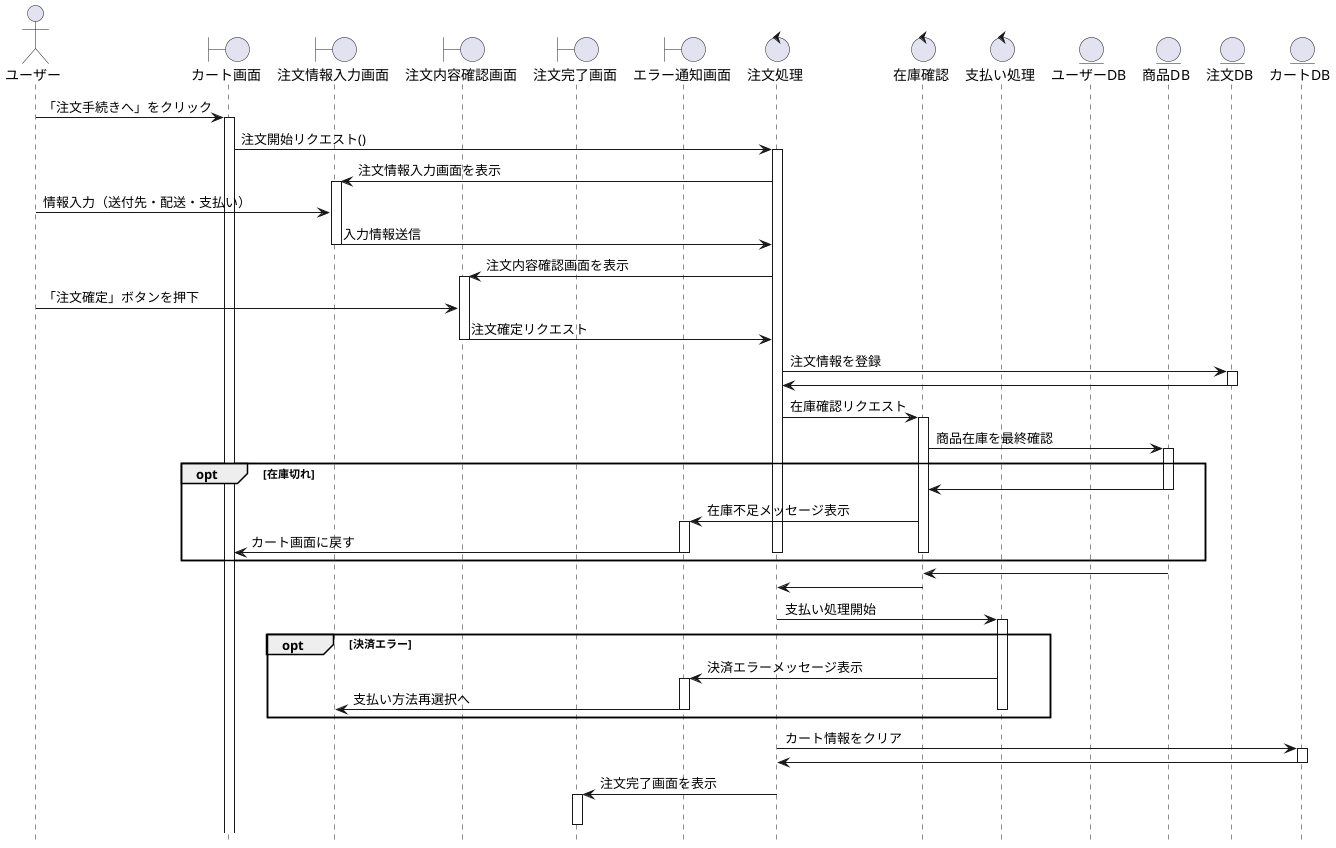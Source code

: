 @startuml 注文する
hide footbox

actor ユーザー as user
boundary カート画面 as cart_view
boundary 注文情報入力画面 as input_view
boundary 注文内容確認画面 as confirm_view
boundary 注文完了画面 as complete_view
boundary エラー通知画面 as error_view

control 注文処理 as order_ctrl
control 在庫確認 as stock_ctrl
control 支払い処理 as payment_ctrl

entity ユーザーDB as user_DB
entity 商品DB as prod_DB
entity 注文DB as order_DB
entity カートDB as cart_DB

user -> cart_view :「注文手続きへ」をクリック
activate cart_view
cart_view -> order_ctrl : 注文開始リクエスト()
activate order_ctrl

order_ctrl -> input_view : 注文情報入力画面を表示
activate input_view
user -> input_view : 情報入力（送付先・配送・支払い）
input_view -> order_ctrl : 入力情報送信
deactivate input_view

order_ctrl -> confirm_view : 注文内容確認画面を表示
activate confirm_view
user -> confirm_view :「注文確定」ボタンを押下
confirm_view -> order_ctrl : 注文確定リクエスト
deactivate confirm_view

order_ctrl -> order_DB : 注文情報を登録
activate order_DB
order_DB -> order_ctrl
deactivate order_DB

order_ctrl -> stock_ctrl : 在庫確認リクエスト
activate stock_ctrl
stock_ctrl -> prod_DB : 商品在庫を最終確認
activate prod_DB

opt 在庫切れ
    prod_DB -> stock_ctrl
    deactivate prod_DB
    stock_ctrl -> error_view : 在庫不足メッセージ表示
    activate error_view
    error_view -> cart_view : カート画面に戻す
    deactivate error_view
    deactivate stock_ctrl
    deactivate order_ctrl
end

prod_DB -> stock_ctrl
deactivate prod_DB
stock_ctrl -> order_ctrl
deactivate stock_ctrl

order_ctrl -> payment_ctrl : 支払い処理開始
activate payment_ctrl

opt 決済エラー
    payment_ctrl -> error_view : 決済エラーメッセージ表示
    activate error_view
    error_view -> input_view : 支払い方法再選択へ
    deactivate error_view
    deactivate payment_ctrl
    deactivate order_ctrl
end

deactivate payment_ctrl

order_ctrl -> cart_DB : カート情報をクリア
activate cart_DB
cart_DB -> order_ctrl
deactivate cart_DB

order_ctrl -> complete_view : 注文完了画面を表示
activate complete_view
deactivate complete_view
deactivate order_ctrl

@enduml